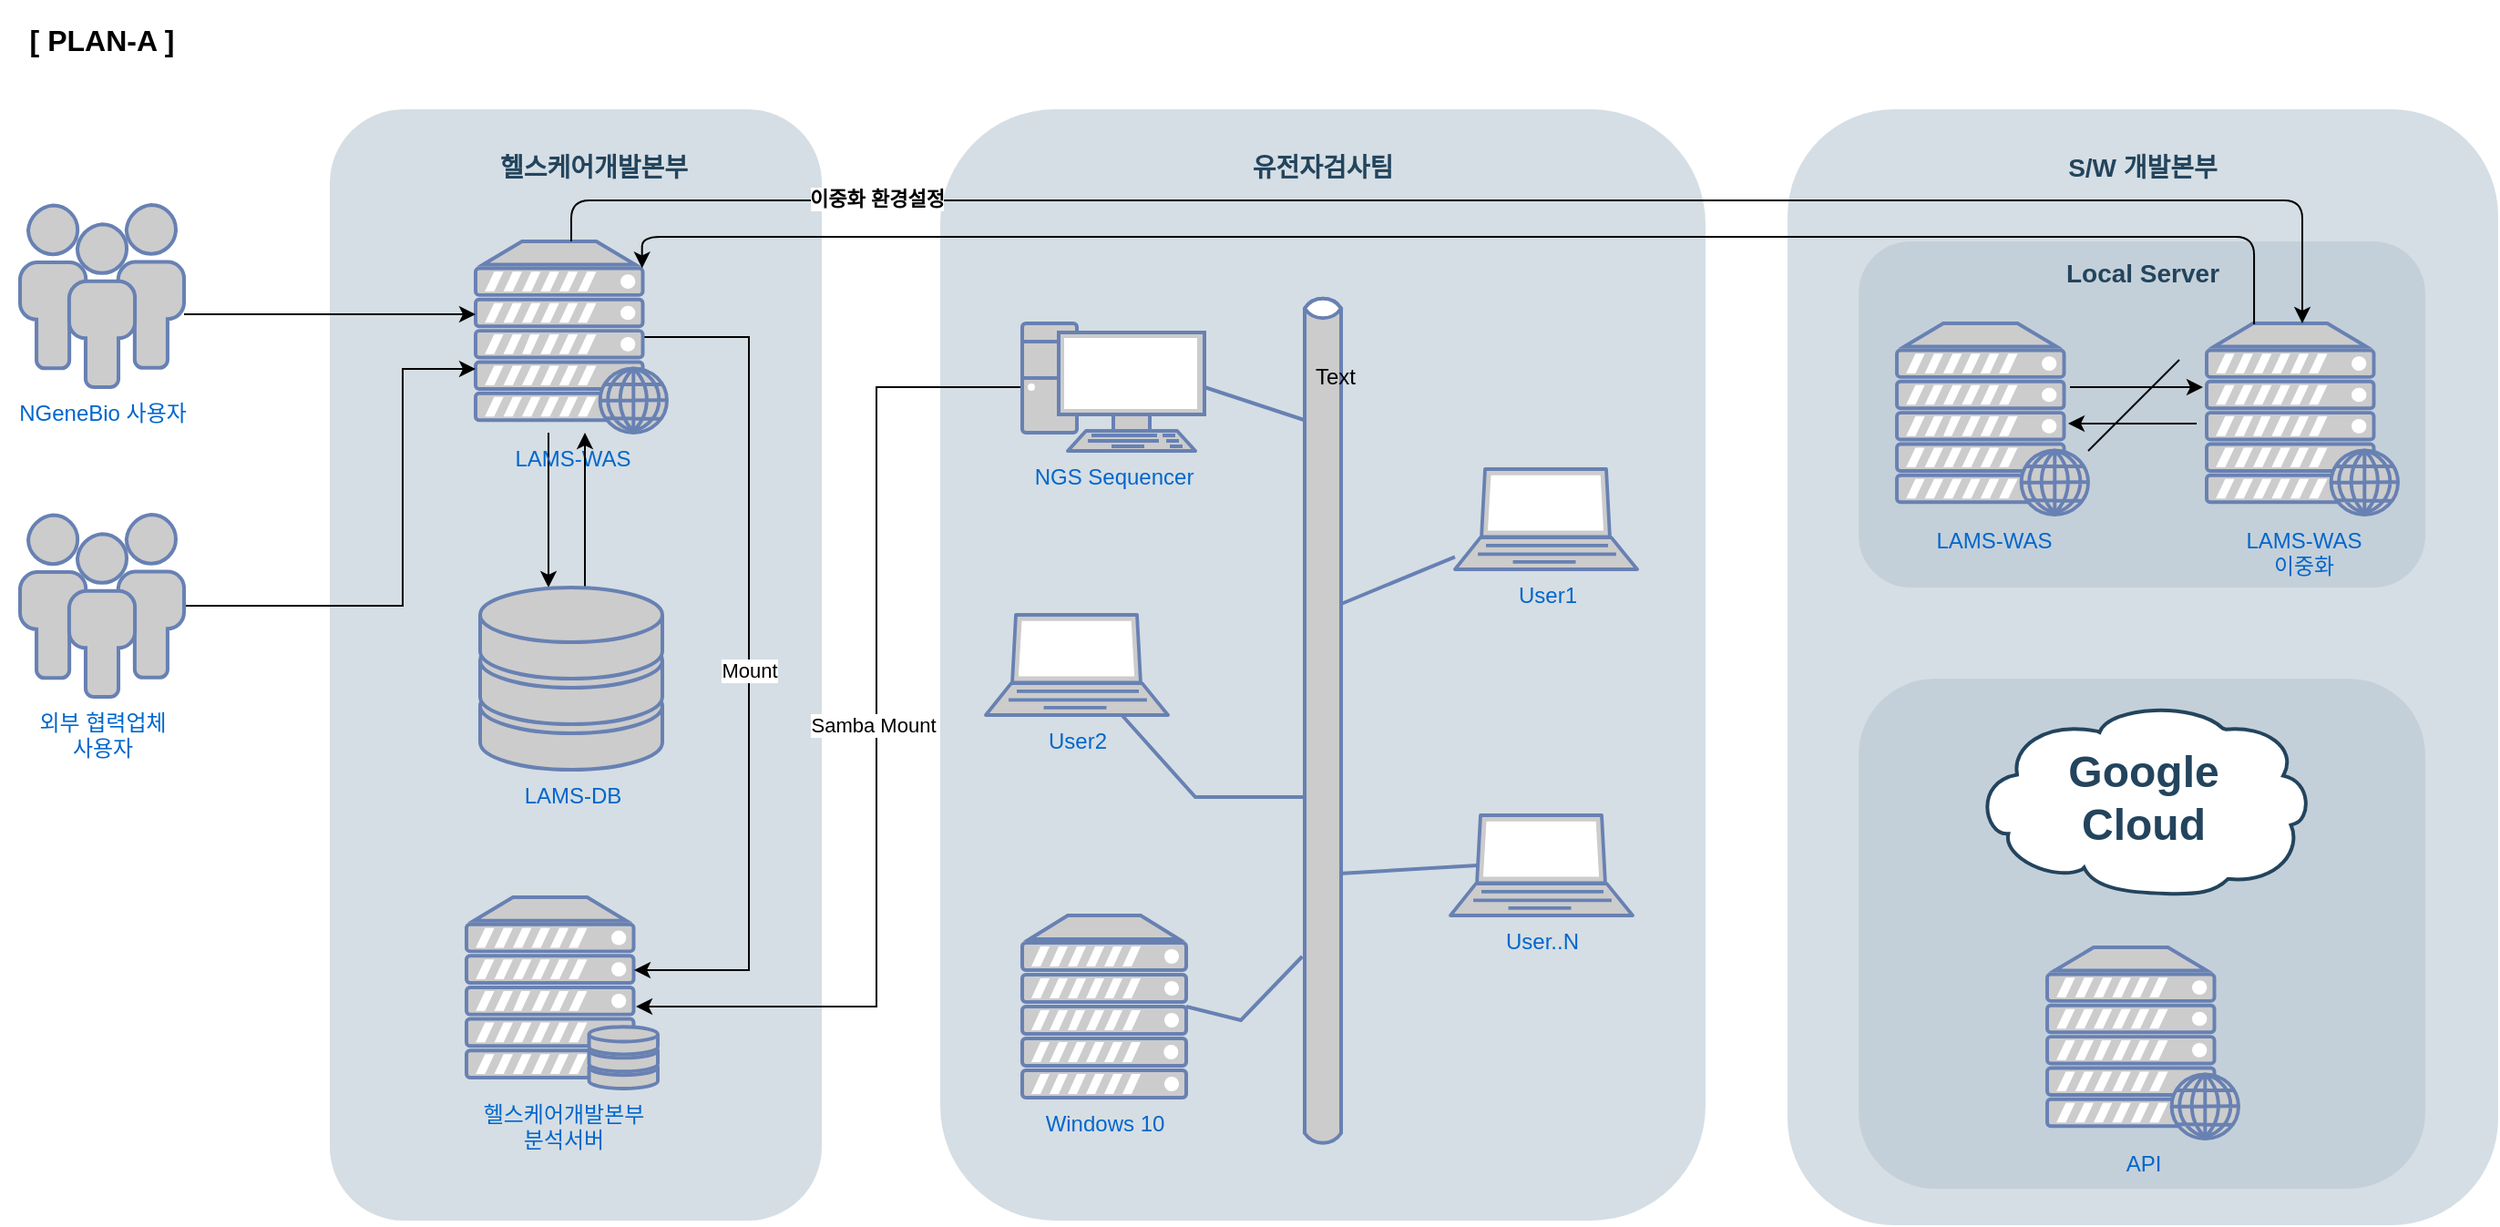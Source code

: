 <mxfile version="14.9.6" type="github">
  <diagram id="9Qs9rroa6dJaTl9pYOt1" name="페이지-1">
    <mxGraphModel dx="1504" dy="681" grid="1" gridSize="10" guides="1" tooltips="1" connect="1" arrows="1" fold="1" page="1" pageScale="1" pageWidth="1169" pageHeight="827" math="0" shadow="0">
      <root>
        <mxCell id="0" />
        <mxCell id="1" parent="0" />
        <mxCell id="lvh_1HeOIakl0P7ZS-XV-2" value="" style="rounded=1;whiteSpace=wrap;html=1;strokeColor=none;fillColor=#BAC8D3;fontSize=24;fontColor=#23445D;align=center;opacity=60;" vertex="1" parent="1">
          <mxGeometry x="1000" y="80" width="390" height="612.5" as="geometry" />
        </mxCell>
        <mxCell id="lvh_1HeOIakl0P7ZS-XV-3" value="" style="rounded=1;whiteSpace=wrap;html=1;strokeColor=none;fillColor=#BAC8D3;fontSize=24;fontColor=#23445D;align=center;opacity=60;" vertex="1" parent="1">
          <mxGeometry x="1039" y="392.5" width="311" height="280" as="geometry" />
        </mxCell>
        <mxCell id="lvh_1HeOIakl0P7ZS-XV-4" value="" style="rounded=1;whiteSpace=wrap;html=1;strokeColor=none;fillColor=#BAC8D3;fontSize=24;fontColor=#23445D;align=center;opacity=60;" vertex="1" parent="1">
          <mxGeometry x="1039" y="152.5" width="311" height="190" as="geometry" />
        </mxCell>
        <mxCell id="lvh_1HeOIakl0P7ZS-XV-5" value="" style="rounded=1;whiteSpace=wrap;html=1;strokeColor=none;fillColor=#BAC8D3;fontSize=24;fontColor=#23445D;align=center;opacity=60;" vertex="1" parent="1">
          <mxGeometry x="535" y="80" width="420" height="610" as="geometry" />
        </mxCell>
        <mxCell id="lvh_1HeOIakl0P7ZS-XV-6" value="" style="rounded=1;whiteSpace=wrap;html=1;strokeColor=none;fillColor=#BAC8D3;fontSize=24;fontColor=#23445D;align=center;opacity=60;" vertex="1" parent="1">
          <mxGeometry x="200" y="80" width="270" height="610" as="geometry" />
        </mxCell>
        <mxCell id="lvh_1HeOIakl0P7ZS-XV-7" value="헬스케어개발본부&lt;br&gt;분석서버" style="fontColor=#0066CC;verticalAlign=top;verticalLabelPosition=bottom;labelPosition=center;align=center;html=1;outlineConnect=0;fillColor=#CCCCCC;strokeColor=#6881B3;gradientColor=none;gradientDirection=north;strokeWidth=2;shape=mxgraph.networks.server_storage;" vertex="1" parent="1">
          <mxGeometry x="275" y="512.5" width="105" height="105" as="geometry" />
        </mxCell>
        <mxCell id="lvh_1HeOIakl0P7ZS-XV-8" value="" style="edgeStyle=orthogonalEdgeStyle;rounded=0;orthogonalLoop=1;jettySize=auto;html=1;" edge="1" parent="1" source="lvh_1HeOIakl0P7ZS-XV-11" target="lvh_1HeOIakl0P7ZS-XV-13">
          <mxGeometry relative="1" as="geometry">
            <Array as="points">
              <mxPoint x="320" y="302.5" />
              <mxPoint x="320" y="302.5" />
            </Array>
          </mxGeometry>
        </mxCell>
        <mxCell id="lvh_1HeOIakl0P7ZS-XV-9" style="edgeStyle=orthogonalEdgeStyle;rounded=0;orthogonalLoop=1;jettySize=auto;html=1;exitX=0.88;exitY=0.5;exitDx=0;exitDy=0;exitPerimeter=0;" edge="1" parent="1" source="lvh_1HeOIakl0P7ZS-XV-11">
          <mxGeometry relative="1" as="geometry">
            <mxPoint x="367" y="552.5" as="targetPoint" />
            <Array as="points">
              <mxPoint x="430" y="205.5" />
              <mxPoint x="430" y="552.5" />
              <mxPoint x="367" y="552.5" />
            </Array>
          </mxGeometry>
        </mxCell>
        <mxCell id="lvh_1HeOIakl0P7ZS-XV-10" value="Mount" style="edgeLabel;html=1;align=center;verticalAlign=middle;resizable=0;points=[];" vertex="1" connectable="0" parent="lvh_1HeOIakl0P7ZS-XV-9">
          <mxGeometry x="-0.15" y="2" relative="1" as="geometry">
            <mxPoint x="-2" y="41" as="offset" />
          </mxGeometry>
        </mxCell>
        <mxCell id="lvh_1HeOIakl0P7ZS-XV-11" value="LAMS-WAS" style="fontColor=#0066CC;verticalAlign=top;verticalLabelPosition=bottom;labelPosition=center;align=center;html=1;outlineConnect=0;fillColor=#CCCCCC;strokeColor=#6881B3;gradientColor=none;gradientDirection=north;strokeWidth=2;shape=mxgraph.networks.web_server;" vertex="1" parent="1">
          <mxGeometry x="280" y="152.5" width="105" height="105" as="geometry" />
        </mxCell>
        <mxCell id="lvh_1HeOIakl0P7ZS-XV-12" value="" style="edgeStyle=orthogonalEdgeStyle;rounded=0;orthogonalLoop=1;jettySize=auto;html=1;" edge="1" parent="1" source="lvh_1HeOIakl0P7ZS-XV-13" target="lvh_1HeOIakl0P7ZS-XV-11">
          <mxGeometry relative="1" as="geometry">
            <Array as="points">
              <mxPoint x="340" y="302.5" />
              <mxPoint x="340" y="302.5" />
            </Array>
          </mxGeometry>
        </mxCell>
        <mxCell id="lvh_1HeOIakl0P7ZS-XV-13" value="LAMS-DB" style="fontColor=#0066CC;verticalAlign=top;verticalLabelPosition=bottom;labelPosition=center;align=center;html=1;outlineConnect=0;fillColor=#CCCCCC;strokeColor=#6881B3;gradientColor=none;gradientDirection=north;strokeWidth=2;shape=mxgraph.networks.storage;" vertex="1" parent="1">
          <mxGeometry x="282.5" y="342.5" width="100" height="100" as="geometry" />
        </mxCell>
        <mxCell id="lvh_1HeOIakl0P7ZS-XV-14" value="LAMS-WAS" style="fontColor=#0066CC;verticalAlign=top;verticalLabelPosition=bottom;labelPosition=center;align=center;html=1;outlineConnect=0;fillColor=#CCCCCC;strokeColor=#6881B3;gradientColor=none;gradientDirection=north;strokeWidth=2;shape=mxgraph.networks.web_server;direction=east;" vertex="1" parent="1">
          <mxGeometry x="1060" y="197.5" width="105" height="105" as="geometry" />
        </mxCell>
        <mxCell id="lvh_1HeOIakl0P7ZS-XV-15" value="API" style="fontColor=#0066CC;verticalAlign=top;verticalLabelPosition=bottom;labelPosition=center;align=center;html=1;outlineConnect=0;fillColor=#CCCCCC;strokeColor=#6881B3;gradientColor=none;gradientDirection=north;strokeWidth=2;shape=mxgraph.networks.web_server;" vertex="1" parent="1">
          <mxGeometry x="1142.5" y="540" width="105" height="105" as="geometry" />
        </mxCell>
        <mxCell id="lvh_1HeOIakl0P7ZS-XV-16" style="edgeStyle=orthogonalEdgeStyle;rounded=0;orthogonalLoop=1;jettySize=auto;html=1;" edge="1" parent="1" source="lvh_1HeOIakl0P7ZS-XV-17" target="lvh_1HeOIakl0P7ZS-XV-11">
          <mxGeometry relative="1" as="geometry">
            <Array as="points">
              <mxPoint x="240" y="352.5" />
              <mxPoint x="240" y="222.5" />
            </Array>
          </mxGeometry>
        </mxCell>
        <mxCell id="lvh_1HeOIakl0P7ZS-XV-17" value="외부 협력업체&lt;br&gt;사용자" style="fontColor=#0066CC;verticalAlign=top;verticalLabelPosition=bottom;labelPosition=center;align=center;html=1;outlineConnect=0;fillColor=#CCCCCC;strokeColor=#6881B3;gradientColor=none;gradientDirection=north;strokeWidth=2;shape=mxgraph.networks.users;" vertex="1" parent="1">
          <mxGeometry x="30" y="302.5" width="90" height="100" as="geometry" />
        </mxCell>
        <mxCell id="lvh_1HeOIakl0P7ZS-XV-18" value="&lt;font color=&quot;#23445d&quot;&gt;헬스케어개발본부&lt;/font&gt;" style="rounded=1;whiteSpace=wrap;html=1;strokeColor=none;fillColor=none;fontSize=14;fontColor=#742B21;align=center;fontStyle=1" vertex="1" parent="1">
          <mxGeometry x="275" y="102.5" width="140" height="19" as="geometry" />
        </mxCell>
        <mxCell id="lvh_1HeOIakl0P7ZS-XV-19" style="edgeStyle=orthogonalEdgeStyle;rounded=0;orthogonalLoop=1;jettySize=auto;html=1;" edge="1" parent="1" source="lvh_1HeOIakl0P7ZS-XV-20" target="lvh_1HeOIakl0P7ZS-XV-11">
          <mxGeometry relative="1" as="geometry">
            <Array as="points">
              <mxPoint x="180" y="192.5" />
              <mxPoint x="180" y="192.5" />
            </Array>
          </mxGeometry>
        </mxCell>
        <mxCell id="lvh_1HeOIakl0P7ZS-XV-20" value="NGeneBio 사용자" style="fontColor=#0066CC;verticalAlign=top;verticalLabelPosition=bottom;labelPosition=center;align=center;html=1;outlineConnect=0;fillColor=#CCCCCC;strokeColor=#6881B3;gradientColor=none;gradientDirection=north;strokeWidth=2;shape=mxgraph.networks.users;" vertex="1" parent="1">
          <mxGeometry x="30" y="132.5" width="90" height="100" as="geometry" />
        </mxCell>
        <mxCell id="lvh_1HeOIakl0P7ZS-XV-21" style="edgeStyle=orthogonalEdgeStyle;rounded=0;orthogonalLoop=1;jettySize=auto;html=1;exitX=0;exitY=0.5;exitDx=0;exitDy=0;exitPerimeter=0;" edge="1" parent="1" source="lvh_1HeOIakl0P7ZS-XV-23">
          <mxGeometry relative="1" as="geometry">
            <mxPoint x="603" y="187.5" as="sourcePoint" />
            <mxPoint x="368" y="572.5" as="targetPoint" />
            <Array as="points">
              <mxPoint x="500" y="233" />
              <mxPoint x="500" y="573" />
            </Array>
          </mxGeometry>
        </mxCell>
        <mxCell id="lvh_1HeOIakl0P7ZS-XV-22" value="Samba Mount" style="edgeLabel;html=1;align=center;verticalAlign=middle;resizable=0;points=[];" vertex="1" connectable="0" parent="lvh_1HeOIakl0P7ZS-XV-21">
          <mxGeometry x="-0.282" y="-2" relative="1" as="geometry">
            <mxPoint y="67" as="offset" />
          </mxGeometry>
        </mxCell>
        <mxCell id="lvh_1HeOIakl0P7ZS-XV-23" value="NGS Sequencer" style="fontColor=#0066CC;verticalAlign=top;verticalLabelPosition=bottom;labelPosition=center;align=center;html=1;outlineConnect=0;fillColor=#CCCCCC;strokeColor=#6881B3;gradientColor=none;gradientDirection=north;strokeWidth=2;shape=mxgraph.networks.pc;" vertex="1" parent="1">
          <mxGeometry x="580" y="197.5" width="100" height="70" as="geometry" />
        </mxCell>
        <mxCell id="lvh_1HeOIakl0P7ZS-XV-24" value="&lt;font color=&quot;#23445d&quot;&gt;유전자검사팀&lt;/font&gt;" style="rounded=1;whiteSpace=wrap;html=1;strokeColor=none;fillColor=none;fontSize=14;fontColor=#742B21;align=center;fontStyle=1" vertex="1" parent="1">
          <mxGeometry x="675" y="102.5" width="140" height="19" as="geometry" />
        </mxCell>
        <mxCell id="lvh_1HeOIakl0P7ZS-XV-25" value="User1" style="fontColor=#0066CC;verticalAlign=top;verticalLabelPosition=bottom;labelPosition=center;align=center;html=1;outlineConnect=0;fillColor=#CCCCCC;strokeColor=#6881B3;gradientColor=none;gradientDirection=north;strokeWidth=2;shape=mxgraph.networks.laptop;" vertex="1" parent="1">
          <mxGeometry x="817.5" y="277.5" width="100" height="55" as="geometry" />
        </mxCell>
        <mxCell id="lvh_1HeOIakl0P7ZS-XV-26" value="User2" style="fontColor=#0066CC;verticalAlign=top;verticalLabelPosition=bottom;labelPosition=center;align=center;html=1;outlineConnect=0;fillColor=#CCCCCC;strokeColor=#6881B3;gradientColor=none;gradientDirection=north;strokeWidth=2;shape=mxgraph.networks.laptop;" vertex="1" parent="1">
          <mxGeometry x="560" y="357.5" width="100" height="55" as="geometry" />
        </mxCell>
        <mxCell id="lvh_1HeOIakl0P7ZS-XV-27" value="User..N" style="fontColor=#0066CC;verticalAlign=top;verticalLabelPosition=bottom;labelPosition=center;align=center;html=1;outlineConnect=0;fillColor=#CCCCCC;strokeColor=#6881B3;gradientColor=none;gradientDirection=north;strokeWidth=2;shape=mxgraph.networks.laptop;" vertex="1" parent="1">
          <mxGeometry x="815" y="467.5" width="100" height="55" as="geometry" />
        </mxCell>
        <mxCell id="lvh_1HeOIakl0P7ZS-XV-28" value="" style="html=1;fillColor=#CCCCCC;strokeColor=#6881B3;gradientColor=none;gradientDirection=north;strokeWidth=2;shape=mxgraph.networks.bus;gradientColor=none;gradientDirection=north;fontColor=#ffffff;perimeter=backbonePerimeter;backboneSize=20;horizontal=1;rotation=-90;" vertex="1" parent="1">
          <mxGeometry x="510.63" y="405.63" width="468.75" height="20" as="geometry" />
        </mxCell>
        <mxCell id="lvh_1HeOIakl0P7ZS-XV-29" value="" style="strokeColor=#6881B3;edgeStyle=none;rounded=0;endArrow=none;html=1;strokeWidth=2;exitX=0.255;exitY=0.9;exitDx=0;exitDy=0;exitPerimeter=0;entryX=0.15;entryY=0.5;entryDx=0;entryDy=0;entryPerimeter=0;" edge="1" parent="1" target="lvh_1HeOIakl0P7ZS-XV-27">
          <mxGeometry relative="1" as="geometry">
            <mxPoint x="754" y="499.525" as="sourcePoint" />
            <mxPoint x="816" y="497.02" as="targetPoint" />
          </mxGeometry>
        </mxCell>
        <mxCell id="lvh_1HeOIakl0P7ZS-XV-30" value="" style="strokeColor=#6881B3;edgeStyle=none;rounded=0;endArrow=none;html=1;strokeWidth=2;" edge="1" parent="1" source="lvh_1HeOIakl0P7ZS-XV-26" target="lvh_1HeOIakl0P7ZS-XV-28">
          <mxGeometry relative="1" as="geometry">
            <mxPoint x="985" y="467.5" as="sourcePoint" />
            <Array as="points">
              <mxPoint x="675" y="457.5" />
            </Array>
          </mxGeometry>
        </mxCell>
        <mxCell id="lvh_1HeOIakl0P7ZS-XV-31" value="" style="strokeColor=#6881B3;edgeStyle=none;rounded=0;endArrow=none;html=1;strokeWidth=2;exitX=1;exitY=0.5;exitDx=0;exitDy=0;exitPerimeter=0;" edge="1" parent="1" source="lvh_1HeOIakl0P7ZS-XV-44">
          <mxGeometry relative="1" as="geometry">
            <mxPoint x="632.995" y="500" as="sourcePoint" />
            <Array as="points">
              <mxPoint x="700" y="580" />
            </Array>
            <mxPoint x="733.673" y="545" as="targetPoint" />
          </mxGeometry>
        </mxCell>
        <mxCell id="lvh_1HeOIakl0P7ZS-XV-32" value="" style="strokeColor=#6881B3;edgeStyle=none;rounded=0;endArrow=none;html=1;strokeWidth=2;" edge="1" parent="1" source="lvh_1HeOIakl0P7ZS-XV-25">
          <mxGeometry relative="1" as="geometry">
            <mxPoint x="1045" y="607.5" as="sourcePoint" />
            <mxPoint x="755" y="351.5" as="targetPoint" />
            <Array as="points" />
          </mxGeometry>
        </mxCell>
        <mxCell id="lvh_1HeOIakl0P7ZS-XV-33" value="" style="strokeColor=#6881B3;edgeStyle=none;rounded=0;endArrow=none;html=1;strokeWidth=2;entryX=0.852;entryY=0;entryDx=0;entryDy=0;entryPerimeter=0;exitX=1;exitY=0.5;exitDx=0;exitDy=0;exitPerimeter=0;" edge="1" parent="1" source="lvh_1HeOIakl0P7ZS-XV-23" target="lvh_1HeOIakl0P7ZS-XV-28">
          <mxGeometry relative="1" as="geometry">
            <mxPoint x="690" y="381.667" as="sourcePoint" />
            <mxPoint x="746" y="379.46" as="targetPoint" />
            <Array as="points" />
          </mxGeometry>
        </mxCell>
        <mxCell id="lvh_1HeOIakl0P7ZS-XV-34" value="&lt;font color=&quot;#23445d&quot;&gt;S/W 개발본부&lt;/font&gt;" style="rounded=1;whiteSpace=wrap;html=1;strokeColor=none;fillColor=none;fontSize=14;fontColor=#742B21;align=center;fontStyle=1" vertex="1" parent="1">
          <mxGeometry x="1125" y="102.5" width="140" height="19" as="geometry" />
        </mxCell>
        <mxCell id="lvh_1HeOIakl0P7ZS-XV-35" value="Google&lt;br&gt;Cloud" style="shape=mxgraph.cisco.storage.cloud;html=1;dashed=0;strokeColor=#23445D;fillColor=#ffffff;strokeWidth=2;fontFamily=Helvetica;fontSize=24;fontColor=#23445D;align=center;fontStyle=1" vertex="1" parent="1">
          <mxGeometry x="1102" y="405" width="186" height="106" as="geometry" />
        </mxCell>
        <mxCell id="lvh_1HeOIakl0P7ZS-XV-36" value="&lt;font color=&quot;#23445d&quot;&gt;Local Server&lt;/font&gt;" style="rounded=1;whiteSpace=wrap;html=1;strokeColor=none;fillColor=none;fontSize=14;fontColor=#742B21;align=center;fontStyle=1" vertex="1" parent="1">
          <mxGeometry x="1125" y="160" width="140" height="19" as="geometry" />
        </mxCell>
        <mxCell id="lvh_1HeOIakl0P7ZS-XV-37" value="LAMS-WAS&lt;br&gt;이중화" style="fontColor=#0066CC;verticalAlign=top;verticalLabelPosition=bottom;labelPosition=center;align=center;html=1;outlineConnect=0;fillColor=#CCCCCC;strokeColor=#6881B3;gradientColor=none;gradientDirection=north;strokeWidth=2;shape=mxgraph.networks.web_server;" vertex="1" parent="1">
          <mxGeometry x="1230" y="197.5" width="105" height="105" as="geometry" />
        </mxCell>
        <mxCell id="lvh_1HeOIakl0P7ZS-XV-38" value="" style="endArrow=classic;html=1;" edge="1" parent="1">
          <mxGeometry width="50" height="50" relative="1" as="geometry">
            <mxPoint x="1155" y="232.5" as="sourcePoint" />
            <mxPoint x="1228" y="232.5" as="targetPoint" />
          </mxGeometry>
        </mxCell>
        <mxCell id="lvh_1HeOIakl0P7ZS-XV-39" value="" style="endArrow=classic;html=1;" edge="1" parent="1">
          <mxGeometry width="50" height="50" relative="1" as="geometry">
            <mxPoint x="1224.5" y="252.5" as="sourcePoint" />
            <mxPoint x="1154.0" y="252.5" as="targetPoint" />
          </mxGeometry>
        </mxCell>
        <mxCell id="lvh_1HeOIakl0P7ZS-XV-40" value="" style="edgeStyle=elbowEdgeStyle;elbow=vertical;endArrow=classic;html=1;" edge="1" parent="1" source="lvh_1HeOIakl0P7ZS-XV-11" target="lvh_1HeOIakl0P7ZS-XV-37">
          <mxGeometry width="50" height="50" relative="1" as="geometry">
            <mxPoint x="450" y="190" as="sourcePoint" />
            <mxPoint x="500" y="140" as="targetPoint" />
            <Array as="points">
              <mxPoint x="810" y="130" />
              <mxPoint x="850" y="60" />
            </Array>
          </mxGeometry>
        </mxCell>
        <mxCell id="lvh_1HeOIakl0P7ZS-XV-41" value="이중화 환경설정" style="edgeLabel;html=1;align=center;verticalAlign=middle;resizable=0;points=[];fontStyle=1" vertex="1" connectable="0" parent="lvh_1HeOIakl0P7ZS-XV-40">
          <mxGeometry x="0.286" y="1" relative="1" as="geometry">
            <mxPoint x="-479" as="offset" />
          </mxGeometry>
        </mxCell>
        <mxCell id="lvh_1HeOIakl0P7ZS-XV-42" value="" style="edgeStyle=elbowEdgeStyle;elbow=vertical;endArrow=classic;html=1;entryX=0.87;entryY=0.14;entryDx=0;entryDy=0;entryPerimeter=0;exitX=0.248;exitY=0.005;exitDx=0;exitDy=0;exitPerimeter=0;" edge="1" parent="1" source="lvh_1HeOIakl0P7ZS-XV-37" target="lvh_1HeOIakl0P7ZS-XV-11">
          <mxGeometry width="50" height="50" relative="1" as="geometry">
            <mxPoint x="1210" y="190" as="sourcePoint" />
            <mxPoint x="360" y="153" as="targetPoint" />
            <Array as="points">
              <mxPoint x="820" y="150" />
            </Array>
          </mxGeometry>
        </mxCell>
        <mxCell id="lvh_1HeOIakl0P7ZS-XV-43" value="" style="endArrow=none;html=1;" edge="1" parent="1">
          <mxGeometry width="50" height="50" relative="1" as="geometry">
            <mxPoint x="1165" y="267.5" as="sourcePoint" />
            <mxPoint x="1215" y="217.5" as="targetPoint" />
          </mxGeometry>
        </mxCell>
        <mxCell id="lvh_1HeOIakl0P7ZS-XV-44" value="Windows 10" style="fontColor=#0066CC;verticalAlign=top;verticalLabelPosition=bottom;labelPosition=center;align=center;html=1;outlineConnect=0;fillColor=#CCCCCC;strokeColor=#6881B3;gradientColor=none;gradientDirection=north;strokeWidth=2;shape=mxgraph.networks.server;" vertex="1" parent="1">
          <mxGeometry x="580" y="522.5" width="90" height="100" as="geometry" />
        </mxCell>
        <mxCell id="lvh_1HeOIakl0P7ZS-XV-45" value="Text" style="text;html=1;strokeColor=none;fillColor=none;align=center;verticalAlign=middle;whiteSpace=wrap;rounded=0;" vertex="1" parent="1">
          <mxGeometry x="732" y="217" width="40" height="20" as="geometry" />
        </mxCell>
        <mxCell id="lvh_1HeOIakl0P7ZS-XV-46" value="[ PLAN-A ]" style="text;html=1;strokeColor=none;fillColor=none;align=center;verticalAlign=middle;whiteSpace=wrap;rounded=0;fontStyle=1;fontSize=16;" vertex="1" parent="1">
          <mxGeometry x="19" y="20" width="112" height="43" as="geometry" />
        </mxCell>
      </root>
    </mxGraphModel>
  </diagram>
</mxfile>
